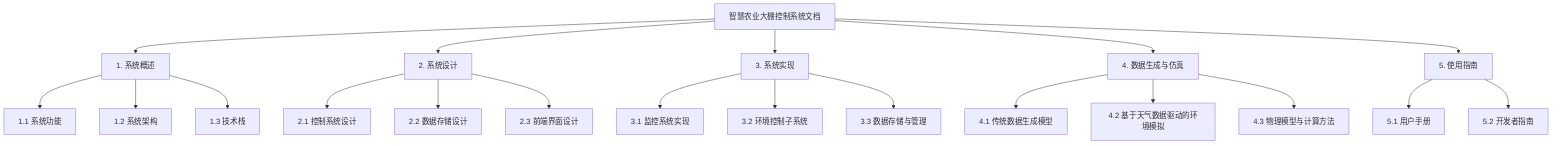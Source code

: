 graph TD
    A[智慧农业大棚控制系统文档] --> B[1. 系统概述]
    A --> C[2. 系统设计]
    A --> D[3. 系统实现]
    A --> E[4. 数据生成与仿真]
    A --> F[5. 使用指南]
    
    B --> B1[1.1 系统功能]
    B --> B2[1.2 系统架构]
    B --> B3[1.3 技术栈]
    
    C --> C1[2.1 控制系统设计]
    C --> C2[2.2 数据存储设计]
    C --> C3[2.3 前端界面设计]
    
    D --> D1[3.1 监控系统实现]
    D --> D2[3.2 环境控制子系统]
    D --> D3[3.3 数据存储与管理]
    
    E --> E1[4.1 传统数据生成模型]
    E --> E2[4.2 基于天气数据驱动的环境模拟]
    E --> E3[4.3 物理模型与计算方法]
    
    F --> F1[5.1 用户手册]
    F --> F2[5.2 开发者指南]
